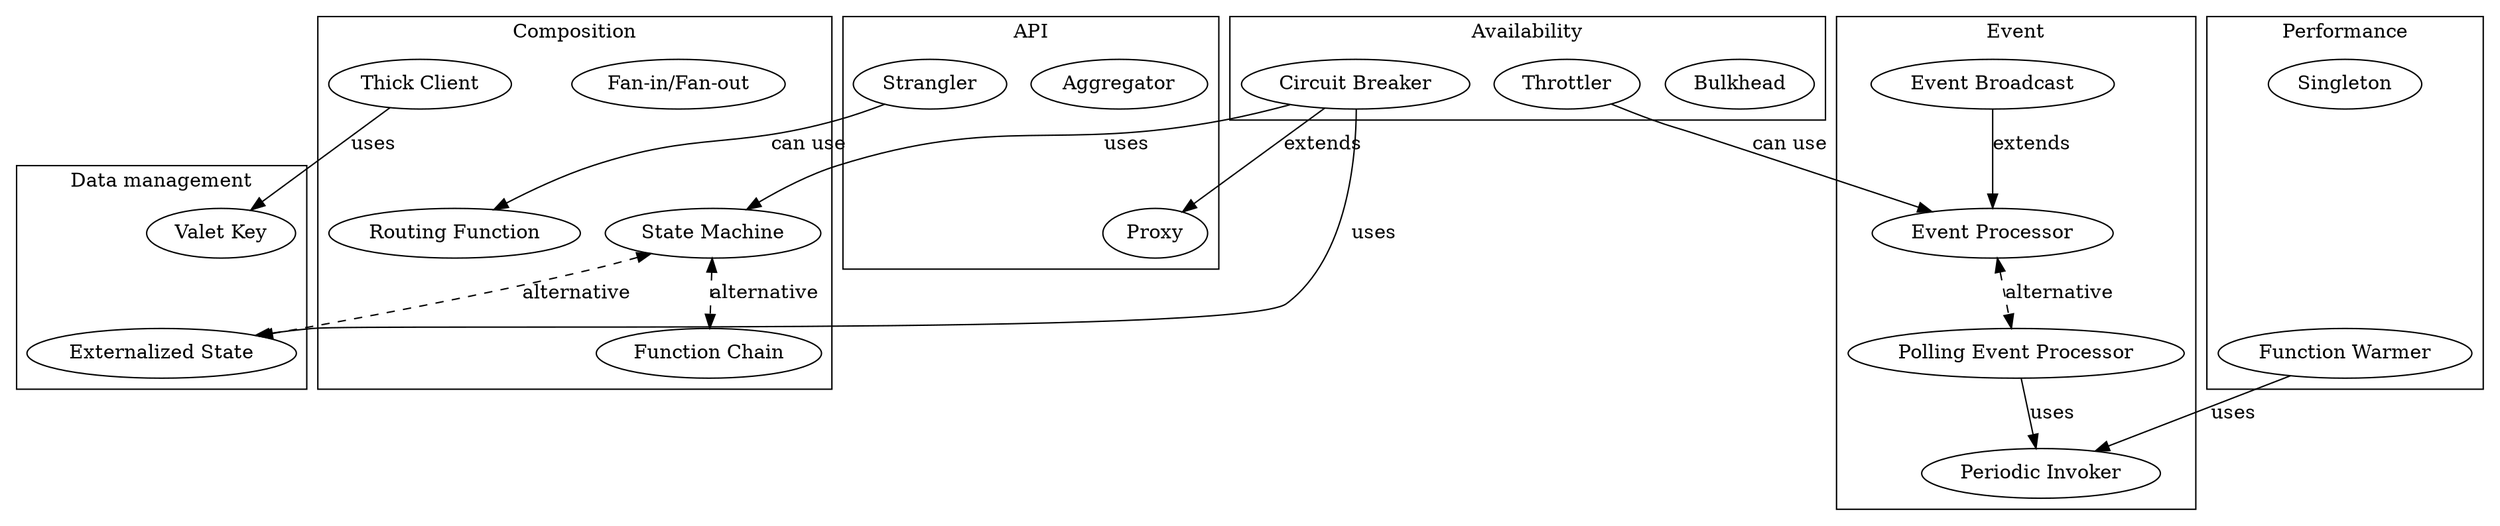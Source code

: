 digraph g{
  newrank="true"

  subgraph cluster_composition {
    label="Composition"
    "Routing Function";
    "Function Chain";
    "Fan-in/Fan-out";
    "State Machine";
    "Thick Client";
  }
  "Thick Client" -> "Valet Key" [label="uses"];
  "State Machine" -> "Externalized State" [label="alternative",style=dashed dir=both];
  "State Machine" -> "Function Chain" [label="alternative",style=dashed dir=both];

  subgraph cluster_event {
    label="Event"
    "Event Processor";
    "Periodic Invoker";
    "Polling Event Processor";
    "Event Broadcast";
  }
  "Polling Event Processor" -> "Periodic Invoker" [label="uses"];
  "Event Broadcast" -> "Event Processor" [label="extends"];
  "Event Processor" -> "Polling Event Processor" [label="alternative",style=dashed dir=both];

  subgraph cluster_api {
    label="API"
    "Aggregator";
    "Proxy";
    "Strangler";
  }
  "Strangler" -> "Routing Function" [label="can use"];

  subgraph cluster_data {
    label="Data management"
    "Externalized State";
    "Valet Key";
  }

  subgraph cluster_performance {
    label="Performance"
    "Function Warmer";
    "Singleton";
  }
  "Function Warmer" -> "Periodic Invoker" [label="uses"];

  subgraph cluster_availability {
    label="Availability"
    "Bulkhead";
    "Throttler";
    "Circuit Breaker";
  }
  "Throttler" -> "Event Processor" [label="can use"];
  "Circuit Breaker" -> "State Machine" [label="uses"];
  "Circuit Breaker" -> "Externalized State" [label="uses"];
  "Circuit Breaker" -> "Proxy" [label="extends"];
}

